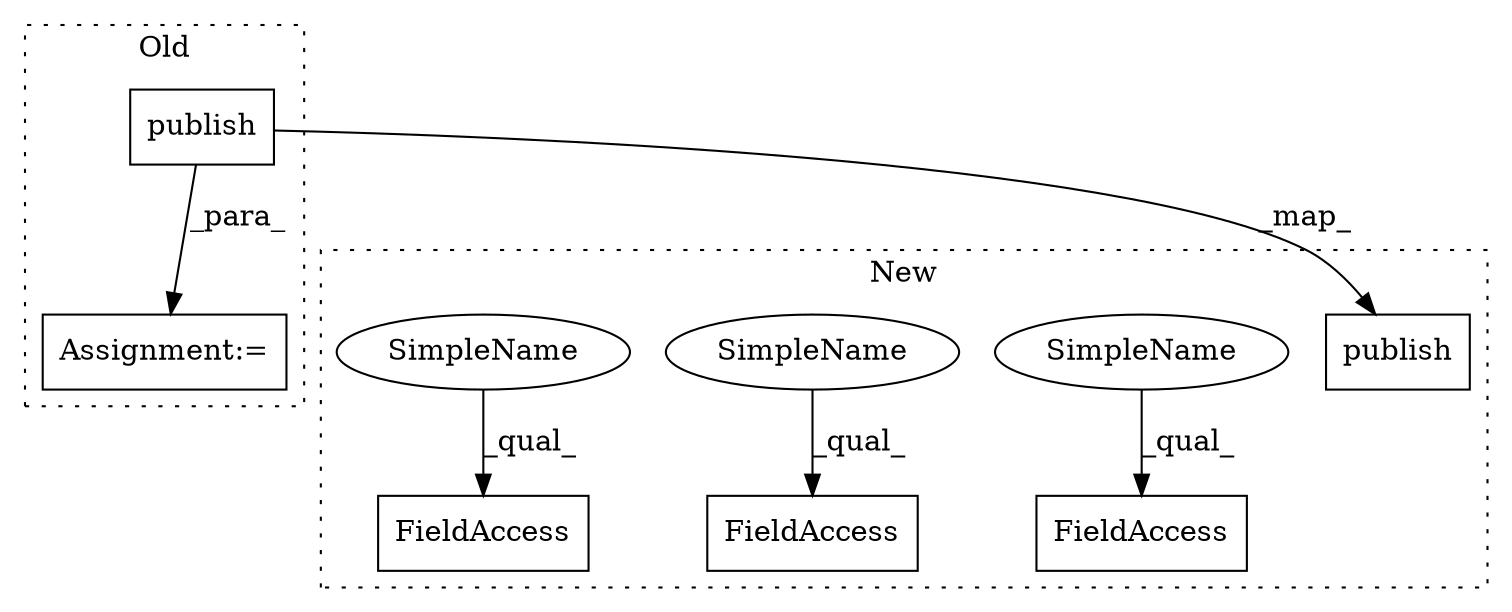 digraph G {
subgraph cluster0 {
1 [label="publish" a="32" s="39486" l="9" shape="box"];
3 [label="Assignment:=" a="7" s="39477" l="1" shape="box"];
label = "Old";
style="dotted";
}
subgraph cluster1 {
2 [label="publish" a="32" s="39334" l="9" shape="box"];
4 [label="FieldAccess" a="22" s="39390" l="10" shape="box"];
5 [label="FieldAccess" a="22" s="39483" l="10" shape="box"];
6 [label="FieldAccess" a="22" s="39768" l="10" shape="box"];
7 [label="SimpleName" a="42" s="39768" l="7" shape="ellipse"];
8 [label="SimpleName" a="42" s="39483" l="7" shape="ellipse"];
9 [label="SimpleName" a="42" s="39390" l="7" shape="ellipse"];
label = "New";
style="dotted";
}
1 -> 2 [label="_map_"];
1 -> 3 [label="_para_"];
7 -> 6 [label="_qual_"];
8 -> 5 [label="_qual_"];
9 -> 4 [label="_qual_"];
}